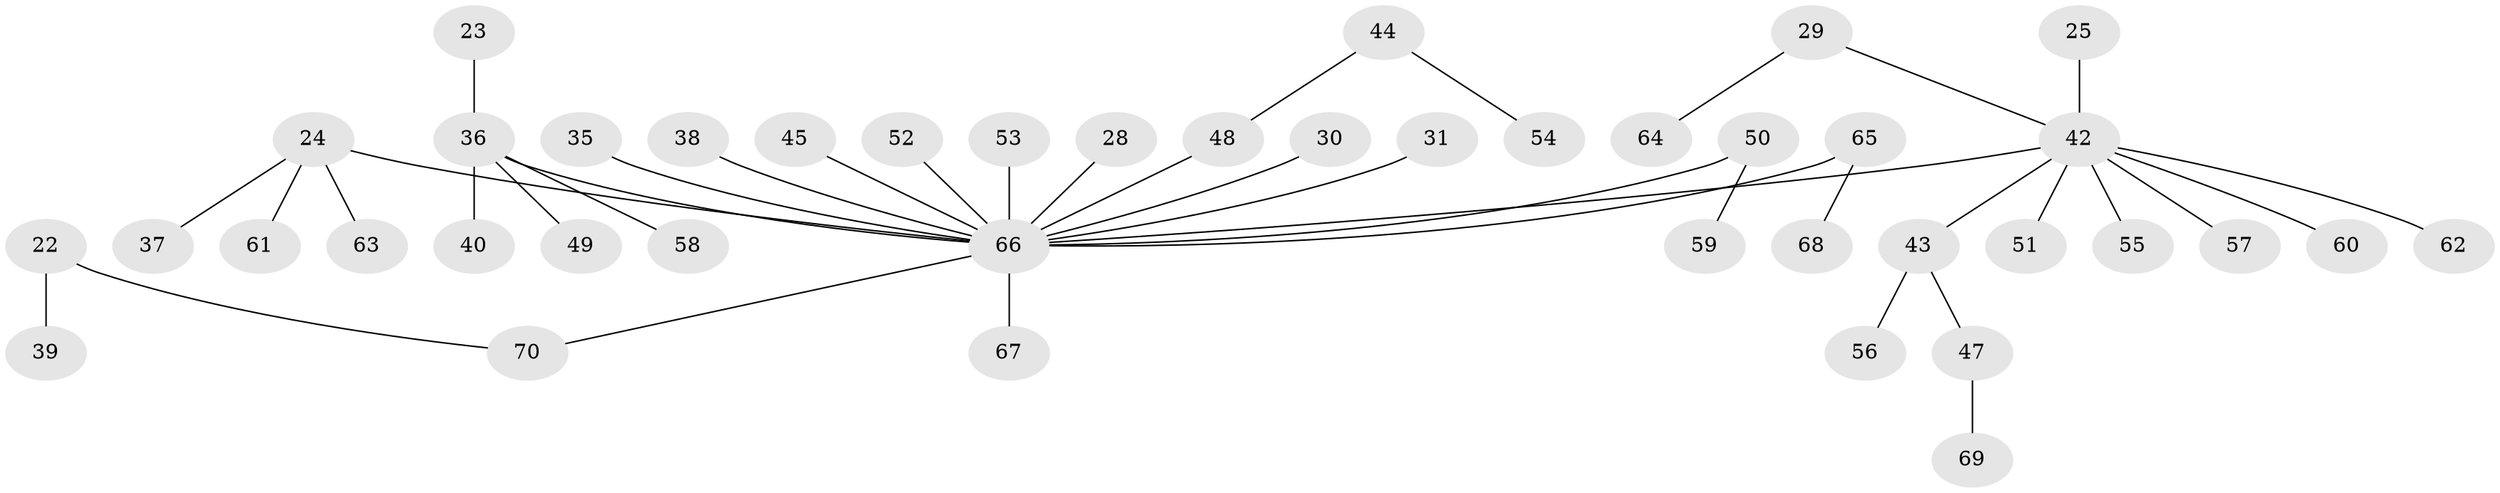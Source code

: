 // original degree distribution, {3: 0.17142857142857143, 5: 0.05714285714285714, 2: 0.17142857142857143, 4: 0.02857142857142857, 6: 0.02857142857142857, 1: 0.5428571428571428}
// Generated by graph-tools (version 1.1) at 2025/57/03/04/25 21:57:01]
// undirected, 42 vertices, 41 edges
graph export_dot {
graph [start="1"]
  node [color=gray90,style=filled];
  22;
  23;
  24;
  25;
  28;
  29;
  30;
  31;
  35;
  36 [super="+34"];
  37;
  38;
  39;
  40;
  42 [super="+17+32"];
  43 [super="+41"];
  44;
  45;
  47;
  48 [super="+6"];
  49;
  50 [super="+26"];
  51;
  52;
  53;
  54;
  55;
  56;
  57;
  58;
  59;
  60;
  61;
  62;
  63;
  64;
  65 [super="+18+19+46"];
  66 [super="+9+11+14+12+13+16+20+33+27"];
  67;
  68;
  69;
  70 [super="+15"];
  22 -- 39;
  22 -- 70;
  23 -- 36;
  24 -- 37;
  24 -- 61;
  24 -- 63;
  24 -- 66;
  25 -- 42;
  28 -- 66;
  29 -- 64;
  29 -- 42;
  30 -- 66;
  31 -- 66;
  35 -- 66;
  36 -- 49;
  36 -- 58;
  36 -- 40;
  36 -- 66;
  38 -- 66;
  42 -- 55;
  42 -- 62;
  42 -- 66;
  42 -- 51;
  42 -- 60;
  42 -- 57;
  42 -- 43;
  43 -- 47;
  43 -- 56;
  44 -- 54;
  44 -- 48;
  45 -- 66;
  47 -- 69;
  48 -- 66;
  50 -- 59;
  50 -- 66;
  52 -- 66;
  53 -- 66;
  65 -- 68;
  65 -- 66;
  66 -- 67;
  66 -- 70;
}
